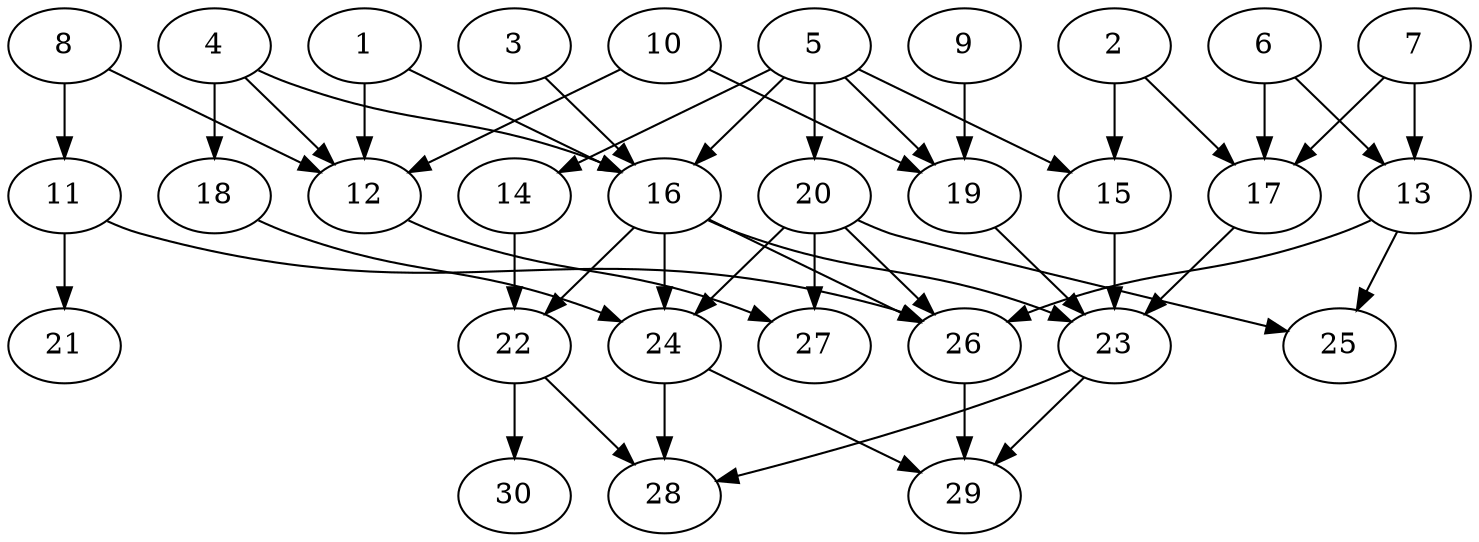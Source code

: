 // DAG (tier=2-normal, mode=data, n=30, ccr=0.412, fat=0.577, density=0.428, regular=0.434, jump=0.109, mindata=2097152, maxdata=16777216)
// DAG automatically generated by daggen at Sun Aug 24 16:33:33 2025
// /home/ermia/Project/Environments/daggen/bin/daggen --dot --ccr 0.412 --fat 0.577 --regular 0.434 --density 0.428 --jump 0.109 --mindata 2097152 --maxdata 16777216 -n 30 
digraph G {
  1 [size="3718181096510755700736", alpha="0.08", expect_size="1859090548255377850368"]
  1 -> 12 [size ="1920040307785728"]
  1 -> 16 [size ="1920040307785728"]
  2 [size="25320839635829904", alpha="0.03", expect_size="12660419817914952"]
  2 -> 15 [size ="642106007748608"]
  2 -> 17 [size ="642106007748608"]
  3 [size="1429157210639756544", alpha="0.02", expect_size="714578605319878272"]
  3 -> 16 [size ="510101219704832"]
  4 [size="1186747889449843968", alpha="0.15", expect_size="593373944724921984"]
  4 -> 12 [size ="666404181245952"]
  4 -> 16 [size ="666404181245952"]
  4 -> 18 [size ="666404181245952"]
  5 [size="40722486711967952", alpha="0.11", expect_size="20361243355983976"]
  5 -> 14 [size ="701854774198272"]
  5 -> 15 [size ="701854774198272"]
  5 -> 16 [size ="701854774198272"]
  5 -> 19 [size ="701854774198272"]
  5 -> 20 [size ="701854774198272"]
  6 [size="430550734308863680", alpha="0.19", expect_size="215275367154431840"]
  6 -> 13 [size ="499818103308288"]
  6 -> 17 [size ="499818103308288"]
  7 [size="94237123394368700416", alpha="0.01", expect_size="47118561697184350208"]
  7 -> 13 [size ="165667760242688"]
  7 -> 17 [size ="165667760242688"]
  8 [size="2929333694550882910208", alpha="0.15", expect_size="1464666847275441455104"]
  8 -> 11 [size ="1637831495647232"]
  8 -> 12 [size ="1637831495647232"]
  9 [size="6916984831388495", alpha="0.17", expect_size="3458492415694247"]
  9 -> 19 [size ="464214837690368"]
  10 [size="1195467519981213440", alpha="0.02", expect_size="597733759990606720"]
  10 -> 12 [size ="1180137232007168"]
  10 -> 19 [size ="1180137232007168"]
  11 [size="116241708347612463104", alpha="0.13", expect_size="58120854173806231552"]
  11 -> 21 [size ="190545183899648"]
  11 -> 26 [size ="190545183899648"]
  12 [size="710971694811148288", alpha="0.15", expect_size="355485847405574144"]
  12 -> 27 [size ="254124624969728"]
  13 [size="77438427354686416", alpha="0.05", expect_size="38719213677343208"]
  13 -> 25 [size ="1748412139569152"]
  13 -> 26 [size ="1748412139569152"]
  14 [size="38364792260653176", alpha="0.00", expect_size="19182396130326588"]
  14 -> 22 [size ="1668212307525632"]
  15 [size="2260738777938432", alpha="0.00", expect_size="1130369388969216"]
  15 -> 23 [size ="185540984963072"]
  16 [size="55311029202695176", alpha="0.19", expect_size="27655514601347588"]
  16 -> 22 [size ="868307129335808"]
  16 -> 23 [size ="868307129335808"]
  16 -> 24 [size ="868307129335808"]
  16 -> 26 [size ="868307129335808"]
  17 [size="6899669314192304", alpha="0.16", expect_size="3449834657096152"]
  17 -> 23 [size ="117148328394752"]
  18 [size="79721973299804110848", alpha="0.07", expect_size="39860986649902055424"]
  18 -> 24 [size ="148186513539072"]
  19 [size="666652781983022710784", alpha="0.14", expect_size="333326390991511355392"]
  19 -> 23 [size ="610505785868288"]
  20 [size="84948015631961472", alpha="0.18", expect_size="42474007815980736"]
  20 -> 24 [size ="61107662225408"]
  20 -> 25 [size ="61107662225408"]
  20 -> 26 [size ="61107662225408"]
  20 -> 27 [size ="61107662225408"]
  21 [size="189550859066439648", alpha="0.19", expect_size="94775429533219824"]
  22 [size="63378803575511232", alpha="0.04", expect_size="31689401787755616"]
  22 -> 28 [size ="2235885114359808"]
  22 -> 30 [size ="2235885114359808"]
  23 [size="36872079876373760", alpha="0.00", expect_size="18436039938186880"]
  23 -> 28 [size ="581657094520832"]
  23 -> 29 [size ="581657094520832"]
  24 [size="6480202937699704832", alpha="0.02", expect_size="3240101468849852416"]
  24 -> 28 [size ="2188208670507008"]
  24 -> 29 [size ="2188208670507008"]
  25 [size="86667078931642080", alpha="0.00", expect_size="43333539465821040"]
  26 [size="36196721745197728", alpha="0.19", expect_size="18098360872598864"]
  26 -> 29 [size ="691305889923072"]
  27 [size="3253834806229376958464", alpha="0.18", expect_size="1626917403114688479232"]
  28 [size="2690240139838181343232", alpha="0.18", expect_size="1345120069919090671616"]
  29 [size="96111197426908848", alpha="0.16", expect_size="48055598713454424"]
  30 [size="21334257640821404", alpha="0.16", expect_size="10667128820410702"]
}